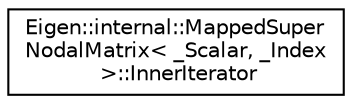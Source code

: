 digraph "Graphical Class Hierarchy"
{
  edge [fontname="Helvetica",fontsize="10",labelfontname="Helvetica",labelfontsize="10"];
  node [fontname="Helvetica",fontsize="10",shape=record];
  rankdir="LR";
  Node1 [label="Eigen::internal::MappedSuper\lNodalMatrix\< _Scalar, _Index\l \>::InnerIterator",height=0.2,width=0.4,color="black", fillcolor="white", style="filled",URL="$class_eigen_1_1internal_1_1_mapped_super_nodal_matrix_1_1_inner_iterator.html",tooltip="InnerIterator class to iterate over nonzero values of the current column in the supernodal matrix L..."];
}
